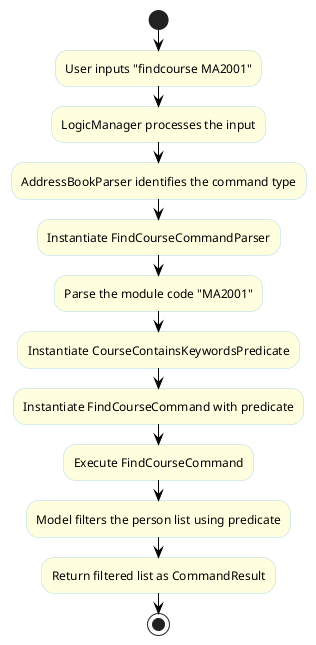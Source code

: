 @startuml
skinparam activityBackgroundColor LightYellow
skinparam activityBorderColor LightBlue
skinparam activityArrowColor Black
skinparam activityArrowFontSize 15

start

:User inputs "findcourse MA2001";

:LogicManager processes the input;

:AddressBookParser identifies the command type;

:Instantiate FindCourseCommandParser;

:Parse the module code "MA2001";

:Instantiate CourseContainsKeywordsPredicate;

:Instantiate FindCourseCommand with predicate;

:Execute FindCourseCommand;

:Model filters the person list using predicate;

:Return filtered list as CommandResult;

stop

@enduml
